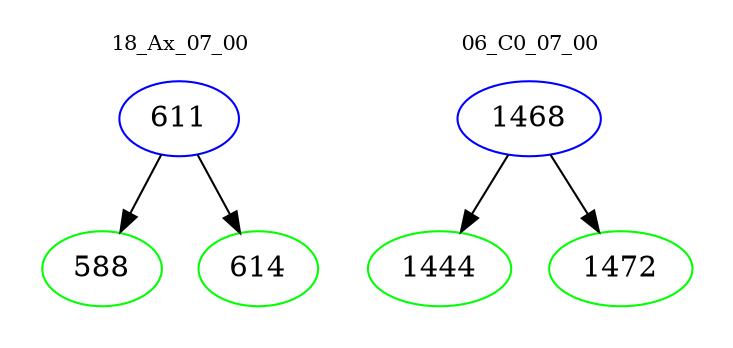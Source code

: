 digraph{
subgraph cluster_0 {
color = white
label = "18_Ax_07_00";
fontsize=10;
T0_611 [label="611", color="blue"]
T0_611 -> T0_588 [color="black"]
T0_588 [label="588", color="green"]
T0_611 -> T0_614 [color="black"]
T0_614 [label="614", color="green"]
}
subgraph cluster_1 {
color = white
label = "06_C0_07_00";
fontsize=10;
T1_1468 [label="1468", color="blue"]
T1_1468 -> T1_1444 [color="black"]
T1_1444 [label="1444", color="green"]
T1_1468 -> T1_1472 [color="black"]
T1_1472 [label="1472", color="green"]
}
}
